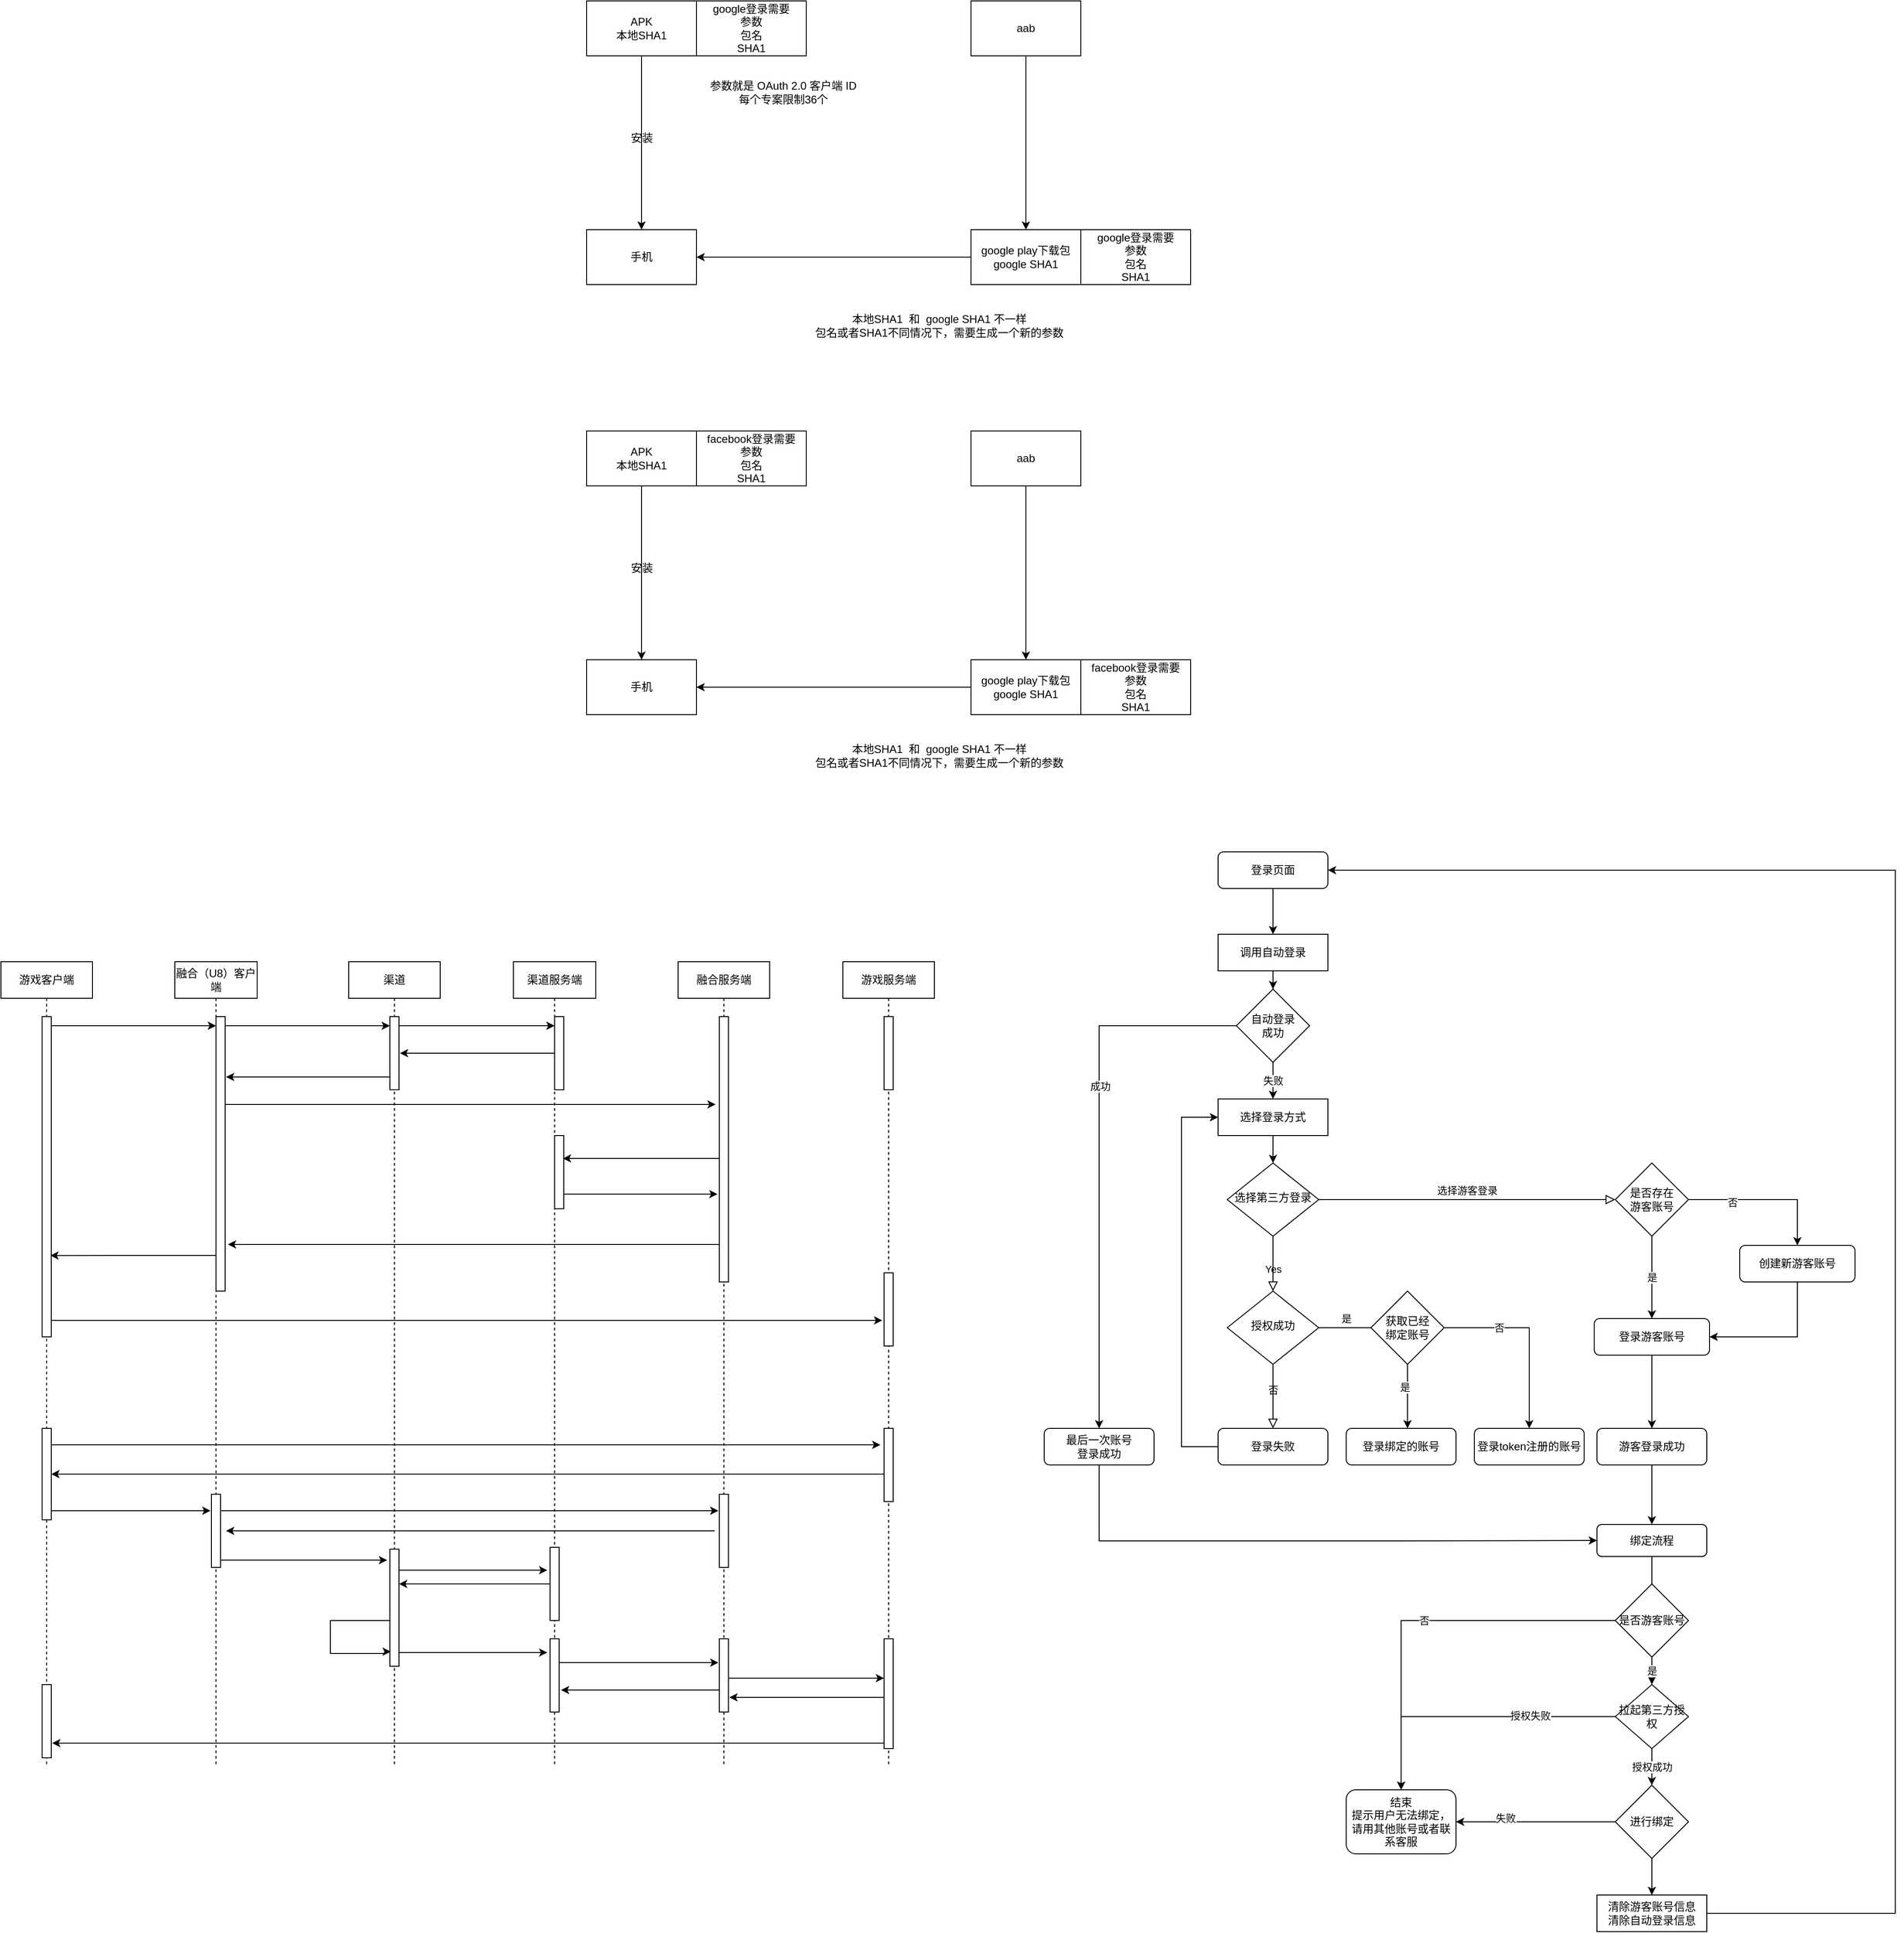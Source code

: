 <mxfile version="17.4.0" type="github">
  <diagram id="C5RBs43oDa-KdzZeNtuy" name="Page-1">
    <mxGraphModel dx="3014" dy="1947" grid="1" gridSize="10" guides="1" tooltips="1" connect="1" arrows="1" fold="1" page="1" pageScale="1" pageWidth="827" pageHeight="1169" math="0" shadow="0">
      <root>
        <mxCell id="WIyWlLk6GJQsqaUBKTNV-0" />
        <mxCell id="WIyWlLk6GJQsqaUBKTNV-1" parent="WIyWlLk6GJQsqaUBKTNV-0" />
        <mxCell id="JOjSNyH2Hw5vAPHBL3Yq-51" style="edgeStyle=orthogonalEdgeStyle;rounded=0;orthogonalLoop=1;jettySize=auto;html=1;" parent="WIyWlLk6GJQsqaUBKTNV-1" source="WIyWlLk6GJQsqaUBKTNV-3" target="JOjSNyH2Hw5vAPHBL3Yq-50" edge="1">
          <mxGeometry relative="1" as="geometry" />
        </mxCell>
        <mxCell id="WIyWlLk6GJQsqaUBKTNV-3" value="登录页面" style="rounded=1;whiteSpace=wrap;html=1;fontSize=12;glass=0;strokeWidth=1;shadow=0;" parent="WIyWlLk6GJQsqaUBKTNV-1" vertex="1">
          <mxGeometry x="40" y="-150" width="120" height="40" as="geometry" />
        </mxCell>
        <mxCell id="WIyWlLk6GJQsqaUBKTNV-4" value="Yes" style="rounded=0;html=1;jettySize=auto;orthogonalLoop=1;fontSize=11;endArrow=block;endFill=0;endSize=8;strokeWidth=1;shadow=0;labelBackgroundColor=none;edgeStyle=orthogonalEdgeStyle;" parent="WIyWlLk6GJQsqaUBKTNV-1" source="WIyWlLk6GJQsqaUBKTNV-6" target="WIyWlLk6GJQsqaUBKTNV-10" edge="1">
          <mxGeometry x="0.2" relative="1" as="geometry">
            <mxPoint as="offset" />
          </mxGeometry>
        </mxCell>
        <mxCell id="WIyWlLk6GJQsqaUBKTNV-5" value="选择游客登录" style="edgeStyle=orthogonalEdgeStyle;rounded=0;html=1;jettySize=auto;orthogonalLoop=1;fontSize=11;endArrow=block;endFill=0;endSize=8;strokeWidth=1;shadow=0;labelBackgroundColor=none;entryX=0;entryY=0.5;entryDx=0;entryDy=0;" parent="WIyWlLk6GJQsqaUBKTNV-1" source="WIyWlLk6GJQsqaUBKTNV-6" target="JOjSNyH2Hw5vAPHBL3Yq-17" edge="1">
          <mxGeometry y="10" relative="1" as="geometry">
            <mxPoint as="offset" />
            <mxPoint x="290" y="160" as="targetPoint" />
          </mxGeometry>
        </mxCell>
        <mxCell id="WIyWlLk6GJQsqaUBKTNV-6" value="选择第三方登录" style="rhombus;whiteSpace=wrap;html=1;shadow=0;fontFamily=Helvetica;fontSize=12;align=center;strokeWidth=1;spacing=6;spacingTop=-4;" parent="WIyWlLk6GJQsqaUBKTNV-1" vertex="1">
          <mxGeometry x="50" y="190" width="100" height="80" as="geometry" />
        </mxCell>
        <mxCell id="JOjSNyH2Hw5vAPHBL3Yq-19" value="是" style="edgeStyle=orthogonalEdgeStyle;rounded=0;orthogonalLoop=1;jettySize=auto;html=1;entryX=0.5;entryY=0;entryDx=0;entryDy=0;exitX=0.5;exitY=1;exitDx=0;exitDy=0;" parent="WIyWlLk6GJQsqaUBKTNV-1" source="JOjSNyH2Hw5vAPHBL3Yq-17" target="JOjSNyH2Hw5vAPHBL3Yq-22" edge="1">
          <mxGeometry relative="1" as="geometry">
            <mxPoint x="520" y="220" as="sourcePoint" />
          </mxGeometry>
        </mxCell>
        <mxCell id="JOjSNyH2Hw5vAPHBL3Yq-25" style="edgeStyle=orthogonalEdgeStyle;rounded=0;orthogonalLoop=1;jettySize=auto;html=1;entryX=1;entryY=0.5;entryDx=0;entryDy=0;exitX=0.5;exitY=1;exitDx=0;exitDy=0;" parent="WIyWlLk6GJQsqaUBKTNV-1" source="WIyWlLk6GJQsqaUBKTNV-7" target="JOjSNyH2Hw5vAPHBL3Yq-22" edge="1">
          <mxGeometry relative="1" as="geometry" />
        </mxCell>
        <mxCell id="WIyWlLk6GJQsqaUBKTNV-7" value="创建新游客账号" style="rounded=1;whiteSpace=wrap;html=1;fontSize=12;glass=0;strokeWidth=1;shadow=0;" parent="WIyWlLk6GJQsqaUBKTNV-1" vertex="1">
          <mxGeometry x="610" y="280" width="126" height="40" as="geometry" />
        </mxCell>
        <mxCell id="WIyWlLk6GJQsqaUBKTNV-8" value="否" style="rounded=0;html=1;jettySize=auto;orthogonalLoop=1;fontSize=11;endArrow=block;endFill=0;endSize=8;strokeWidth=1;shadow=0;labelBackgroundColor=none;edgeStyle=orthogonalEdgeStyle;" parent="WIyWlLk6GJQsqaUBKTNV-1" source="WIyWlLk6GJQsqaUBKTNV-10" target="WIyWlLk6GJQsqaUBKTNV-11" edge="1">
          <mxGeometry x="-0.2" relative="1" as="geometry">
            <mxPoint as="offset" />
          </mxGeometry>
        </mxCell>
        <mxCell id="WIyWlLk6GJQsqaUBKTNV-9" value="是" style="edgeStyle=orthogonalEdgeStyle;rounded=0;html=1;jettySize=auto;orthogonalLoop=1;fontSize=11;endArrow=block;endFill=0;endSize=8;strokeWidth=1;shadow=0;labelBackgroundColor=none;" parent="WIyWlLk6GJQsqaUBKTNV-1" source="WIyWlLk6GJQsqaUBKTNV-10" edge="1">
          <mxGeometry x="-0.4" y="10" relative="1" as="geometry">
            <mxPoint as="offset" />
            <mxPoint x="250" y="370" as="targetPoint" />
          </mxGeometry>
        </mxCell>
        <mxCell id="WIyWlLk6GJQsqaUBKTNV-10" value="授权成功" style="rhombus;whiteSpace=wrap;html=1;shadow=0;fontFamily=Helvetica;fontSize=12;align=center;strokeWidth=1;spacing=6;spacingTop=-4;" parent="WIyWlLk6GJQsqaUBKTNV-1" vertex="1">
          <mxGeometry x="50" y="330" width="100" height="80" as="geometry" />
        </mxCell>
        <mxCell id="JOjSNyH2Hw5vAPHBL3Yq-77" style="edgeStyle=orthogonalEdgeStyle;rounded=0;orthogonalLoop=1;jettySize=auto;html=1;entryX=0;entryY=0.5;entryDx=0;entryDy=0;" parent="WIyWlLk6GJQsqaUBKTNV-1" source="WIyWlLk6GJQsqaUBKTNV-11" target="JOjSNyH2Hw5vAPHBL3Yq-53" edge="1">
          <mxGeometry relative="1" as="geometry">
            <Array as="points">
              <mxPoint y="500" />
              <mxPoint y="140" />
            </Array>
          </mxGeometry>
        </mxCell>
        <mxCell id="WIyWlLk6GJQsqaUBKTNV-11" value="登录失败" style="rounded=1;whiteSpace=wrap;html=1;fontSize=12;glass=0;strokeWidth=1;shadow=0;" parent="WIyWlLk6GJQsqaUBKTNV-1" vertex="1">
          <mxGeometry x="40" y="480" width="120" height="40" as="geometry" />
        </mxCell>
        <mxCell id="JOjSNyH2Hw5vAPHBL3Yq-8" style="edgeStyle=orthogonalEdgeStyle;rounded=0;orthogonalLoop=1;jettySize=auto;html=1;exitX=0.5;exitY=1;exitDx=0;exitDy=0;entryX=0.5;entryY=0;entryDx=0;entryDy=0;" parent="WIyWlLk6GJQsqaUBKTNV-1" source="JOjSNyH2Hw5vAPHBL3Yq-0" edge="1">
          <mxGeometry relative="1" as="geometry">
            <mxPoint x="247" y="480" as="targetPoint" />
          </mxGeometry>
        </mxCell>
        <mxCell id="JOjSNyH2Hw5vAPHBL3Yq-74" value="是" style="edgeLabel;html=1;align=center;verticalAlign=middle;resizable=0;points=[];" parent="JOjSNyH2Hw5vAPHBL3Yq-8" vertex="1" connectable="0">
          <mxGeometry x="-0.297" y="-3" relative="1" as="geometry">
            <mxPoint as="offset" />
          </mxGeometry>
        </mxCell>
        <mxCell id="JOjSNyH2Hw5vAPHBL3Yq-12" style="edgeStyle=orthogonalEdgeStyle;rounded=0;orthogonalLoop=1;jettySize=auto;html=1;" parent="WIyWlLk6GJQsqaUBKTNV-1" source="JOjSNyH2Hw5vAPHBL3Yq-0" target="JOjSNyH2Hw5vAPHBL3Yq-11" edge="1">
          <mxGeometry relative="1" as="geometry" />
        </mxCell>
        <mxCell id="JOjSNyH2Hw5vAPHBL3Yq-75" value="否" style="edgeLabel;html=1;align=center;verticalAlign=middle;resizable=0;points=[];" parent="JOjSNyH2Hw5vAPHBL3Yq-12" vertex="1" connectable="0">
          <mxGeometry x="-0.416" relative="1" as="geometry">
            <mxPoint as="offset" />
          </mxGeometry>
        </mxCell>
        <mxCell id="JOjSNyH2Hw5vAPHBL3Yq-0" value="获取已经&lt;br&gt;绑定账号" style="rhombus;whiteSpace=wrap;html=1;" parent="WIyWlLk6GJQsqaUBKTNV-1" vertex="1">
          <mxGeometry x="207" y="330" width="80" height="80" as="geometry" />
        </mxCell>
        <mxCell id="JOjSNyH2Hw5vAPHBL3Yq-6" value="登录绑定的账号" style="rounded=1;whiteSpace=wrap;html=1;fontSize=12;glass=0;strokeWidth=1;shadow=0;" parent="WIyWlLk6GJQsqaUBKTNV-1" vertex="1">
          <mxGeometry x="180" y="480" width="120" height="40" as="geometry" />
        </mxCell>
        <mxCell id="JOjSNyH2Hw5vAPHBL3Yq-11" value="登录token注册的账号" style="rounded=1;whiteSpace=wrap;html=1;fontSize=12;glass=0;strokeWidth=1;shadow=0;" parent="WIyWlLk6GJQsqaUBKTNV-1" vertex="1">
          <mxGeometry x="320" y="480" width="120" height="40" as="geometry" />
        </mxCell>
        <mxCell id="JOjSNyH2Hw5vAPHBL3Yq-60" style="edgeStyle=orthogonalEdgeStyle;rounded=0;orthogonalLoop=1;jettySize=auto;html=1;" parent="WIyWlLk6GJQsqaUBKTNV-1" source="JOjSNyH2Hw5vAPHBL3Yq-15" target="JOjSNyH2Hw5vAPHBL3Yq-26" edge="1">
          <mxGeometry relative="1" as="geometry" />
        </mxCell>
        <mxCell id="JOjSNyH2Hw5vAPHBL3Yq-15" value="游客登录成功" style="rounded=1;whiteSpace=wrap;html=1;fontSize=12;glass=0;strokeWidth=1;shadow=0;" parent="WIyWlLk6GJQsqaUBKTNV-1" vertex="1">
          <mxGeometry x="454" y="480" width="120" height="40" as="geometry" />
        </mxCell>
        <mxCell id="JOjSNyH2Hw5vAPHBL3Yq-18" style="edgeStyle=orthogonalEdgeStyle;rounded=0;orthogonalLoop=1;jettySize=auto;html=1;entryX=0.5;entryY=0;entryDx=0;entryDy=0;" parent="WIyWlLk6GJQsqaUBKTNV-1" source="JOjSNyH2Hw5vAPHBL3Yq-17" target="WIyWlLk6GJQsqaUBKTNV-7" edge="1">
          <mxGeometry relative="1" as="geometry" />
        </mxCell>
        <mxCell id="JOjSNyH2Hw5vAPHBL3Yq-76" value="否" style="edgeLabel;html=1;align=center;verticalAlign=middle;resizable=0;points=[];" parent="JOjSNyH2Hw5vAPHBL3Yq-18" vertex="1" connectable="0">
          <mxGeometry x="-0.436" y="-3" relative="1" as="geometry">
            <mxPoint as="offset" />
          </mxGeometry>
        </mxCell>
        <mxCell id="JOjSNyH2Hw5vAPHBL3Yq-17" value="是否存在&lt;br&gt;游客账号" style="rhombus;whiteSpace=wrap;html=1;" parent="WIyWlLk6GJQsqaUBKTNV-1" vertex="1">
          <mxGeometry x="474" y="190" width="80" height="80" as="geometry" />
        </mxCell>
        <mxCell id="JOjSNyH2Hw5vAPHBL3Yq-24" style="edgeStyle=orthogonalEdgeStyle;rounded=0;orthogonalLoop=1;jettySize=auto;html=1;entryX=0.5;entryY=0;entryDx=0;entryDy=0;" parent="WIyWlLk6GJQsqaUBKTNV-1" source="JOjSNyH2Hw5vAPHBL3Yq-22" target="JOjSNyH2Hw5vAPHBL3Yq-15" edge="1">
          <mxGeometry relative="1" as="geometry" />
        </mxCell>
        <mxCell id="JOjSNyH2Hw5vAPHBL3Yq-22" value="登录游客账号" style="rounded=1;whiteSpace=wrap;html=1;fontSize=12;glass=0;strokeWidth=1;shadow=0;" parent="WIyWlLk6GJQsqaUBKTNV-1" vertex="1">
          <mxGeometry x="451" y="360" width="126" height="40" as="geometry" />
        </mxCell>
        <mxCell id="JOjSNyH2Hw5vAPHBL3Yq-27" style="edgeStyle=orthogonalEdgeStyle;rounded=0;orthogonalLoop=1;jettySize=auto;html=1;" parent="WIyWlLk6GJQsqaUBKTNV-1" source="JOjSNyH2Hw5vAPHBL3Yq-26" edge="1">
          <mxGeometry relative="1" as="geometry">
            <mxPoint x="514" y="690" as="targetPoint" />
          </mxGeometry>
        </mxCell>
        <mxCell id="JOjSNyH2Hw5vAPHBL3Yq-26" value="绑定流程" style="rounded=1;whiteSpace=wrap;html=1;" parent="WIyWlLk6GJQsqaUBKTNV-1" vertex="1">
          <mxGeometry x="454" y="585" width="120" height="35" as="geometry" />
        </mxCell>
        <mxCell id="JOjSNyH2Hw5vAPHBL3Yq-30" value="否" style="edgeStyle=orthogonalEdgeStyle;rounded=0;orthogonalLoop=1;jettySize=auto;html=1;entryX=0.5;entryY=0;entryDx=0;entryDy=0;" parent="WIyWlLk6GJQsqaUBKTNV-1" source="JOjSNyH2Hw5vAPHBL3Yq-29" target="JOjSNyH2Hw5vAPHBL3Yq-38" edge="1">
          <mxGeometry relative="1" as="geometry">
            <mxPoint x="300" y="690" as="targetPoint" />
          </mxGeometry>
        </mxCell>
        <mxCell id="JOjSNyH2Hw5vAPHBL3Yq-66" value="是" style="edgeStyle=orthogonalEdgeStyle;rounded=0;orthogonalLoop=1;jettySize=auto;html=1;exitX=0.5;exitY=1;exitDx=0;exitDy=0;entryX=0.5;entryY=0;entryDx=0;entryDy=0;" parent="WIyWlLk6GJQsqaUBKTNV-1" source="JOjSNyH2Hw5vAPHBL3Yq-29" target="JOjSNyH2Hw5vAPHBL3Yq-65" edge="1">
          <mxGeometry relative="1" as="geometry" />
        </mxCell>
        <mxCell id="JOjSNyH2Hw5vAPHBL3Yq-29" value="是否游客账号" style="rhombus;whiteSpace=wrap;html=1;" parent="WIyWlLk6GJQsqaUBKTNV-1" vertex="1">
          <mxGeometry x="474" y="650" width="80" height="80" as="geometry" />
        </mxCell>
        <mxCell id="JOjSNyH2Hw5vAPHBL3Yq-39" style="edgeStyle=orthogonalEdgeStyle;rounded=0;orthogonalLoop=1;jettySize=auto;html=1;" parent="WIyWlLk6GJQsqaUBKTNV-1" source="JOjSNyH2Hw5vAPHBL3Yq-35" target="JOjSNyH2Hw5vAPHBL3Yq-38" edge="1">
          <mxGeometry relative="1" as="geometry" />
        </mxCell>
        <mxCell id="JOjSNyH2Hw5vAPHBL3Yq-41" value="失败" style="edgeLabel;html=1;align=center;verticalAlign=middle;resizable=0;points=[];" parent="JOjSNyH2Hw5vAPHBL3Yq-39" vertex="1" connectable="0">
          <mxGeometry x="0.234" y="-2" relative="1" as="geometry">
            <mxPoint x="-13" y="-2" as="offset" />
          </mxGeometry>
        </mxCell>
        <mxCell id="JOjSNyH2Hw5vAPHBL3Yq-59" style="edgeStyle=orthogonalEdgeStyle;rounded=0;orthogonalLoop=1;jettySize=auto;html=1;exitX=0.5;exitY=1;exitDx=0;exitDy=0;" parent="WIyWlLk6GJQsqaUBKTNV-1" source="JOjSNyH2Hw5vAPHBL3Yq-35" target="JOjSNyH2Hw5vAPHBL3Yq-58" edge="1">
          <mxGeometry relative="1" as="geometry" />
        </mxCell>
        <mxCell id="JOjSNyH2Hw5vAPHBL3Yq-35" value="进行绑定" style="rhombus;whiteSpace=wrap;html=1;" parent="WIyWlLk6GJQsqaUBKTNV-1" vertex="1">
          <mxGeometry x="474" y="870" width="80" height="80" as="geometry" />
        </mxCell>
        <mxCell id="JOjSNyH2Hw5vAPHBL3Yq-38" value="结束&lt;br&gt;提示用户无法绑定，请用其他账号或者联系客服" style="rounded=1;whiteSpace=wrap;html=1;" parent="WIyWlLk6GJQsqaUBKTNV-1" vertex="1">
          <mxGeometry x="180" y="875" width="120" height="70" as="geometry" />
        </mxCell>
        <mxCell id="JOjSNyH2Hw5vAPHBL3Yq-46" style="edgeStyle=orthogonalEdgeStyle;rounded=0;orthogonalLoop=1;jettySize=auto;html=1;entryX=0.5;entryY=0;entryDx=0;entryDy=0;" parent="WIyWlLk6GJQsqaUBKTNV-1" source="JOjSNyH2Hw5vAPHBL3Yq-42" target="JOjSNyH2Hw5vAPHBL3Yq-48" edge="1">
          <mxGeometry relative="1" as="geometry">
            <mxPoint x="-90" y="490" as="targetPoint" />
          </mxGeometry>
        </mxCell>
        <mxCell id="JOjSNyH2Hw5vAPHBL3Yq-47" value="成功" style="edgeLabel;html=1;align=center;verticalAlign=middle;resizable=0;points=[];" parent="JOjSNyH2Hw5vAPHBL3Yq-46" vertex="1" connectable="0">
          <mxGeometry x="-0.267" y="1" relative="1" as="geometry">
            <mxPoint as="offset" />
          </mxGeometry>
        </mxCell>
        <mxCell id="JOjSNyH2Hw5vAPHBL3Yq-54" value="失败" style="edgeStyle=orthogonalEdgeStyle;rounded=0;orthogonalLoop=1;jettySize=auto;html=1;entryX=0.5;entryY=0;entryDx=0;entryDy=0;" parent="WIyWlLk6GJQsqaUBKTNV-1" source="JOjSNyH2Hw5vAPHBL3Yq-42" target="JOjSNyH2Hw5vAPHBL3Yq-53" edge="1">
          <mxGeometry relative="1" as="geometry" />
        </mxCell>
        <mxCell id="JOjSNyH2Hw5vAPHBL3Yq-42" value="自动登录&lt;br&gt;成功" style="rhombus;whiteSpace=wrap;html=1;" parent="WIyWlLk6GJQsqaUBKTNV-1" vertex="1">
          <mxGeometry x="60" width="80" height="80" as="geometry" />
        </mxCell>
        <mxCell id="JOjSNyH2Hw5vAPHBL3Yq-72" style="edgeStyle=orthogonalEdgeStyle;rounded=0;orthogonalLoop=1;jettySize=auto;html=1;entryX=0;entryY=0.5;entryDx=0;entryDy=0;" parent="WIyWlLk6GJQsqaUBKTNV-1" source="JOjSNyH2Hw5vAPHBL3Yq-48" target="JOjSNyH2Hw5vAPHBL3Yq-26" edge="1">
          <mxGeometry relative="1" as="geometry">
            <Array as="points">
              <mxPoint x="-90" y="603" />
              <mxPoint x="212" y="603" />
            </Array>
          </mxGeometry>
        </mxCell>
        <mxCell id="JOjSNyH2Hw5vAPHBL3Yq-48" value="最后一次账号&lt;br&gt;登录成功" style="rounded=1;whiteSpace=wrap;html=1;fontSize=12;glass=0;strokeWidth=1;shadow=0;" parent="WIyWlLk6GJQsqaUBKTNV-1" vertex="1">
          <mxGeometry x="-150" y="480" width="120" height="40" as="geometry" />
        </mxCell>
        <mxCell id="JOjSNyH2Hw5vAPHBL3Yq-52" style="edgeStyle=orthogonalEdgeStyle;rounded=0;orthogonalLoop=1;jettySize=auto;html=1;entryX=0.5;entryY=0;entryDx=0;entryDy=0;" parent="WIyWlLk6GJQsqaUBKTNV-1" source="JOjSNyH2Hw5vAPHBL3Yq-50" target="JOjSNyH2Hw5vAPHBL3Yq-42" edge="1">
          <mxGeometry relative="1" as="geometry" />
        </mxCell>
        <mxCell id="JOjSNyH2Hw5vAPHBL3Yq-50" value="调用自动登录" style="rounded=0;whiteSpace=wrap;html=1;" parent="WIyWlLk6GJQsqaUBKTNV-1" vertex="1">
          <mxGeometry x="40" y="-60" width="120" height="40" as="geometry" />
        </mxCell>
        <mxCell id="JOjSNyH2Hw5vAPHBL3Yq-55" style="edgeStyle=orthogonalEdgeStyle;rounded=0;orthogonalLoop=1;jettySize=auto;html=1;entryX=0.5;entryY=0;entryDx=0;entryDy=0;" parent="WIyWlLk6GJQsqaUBKTNV-1" source="JOjSNyH2Hw5vAPHBL3Yq-53" target="WIyWlLk6GJQsqaUBKTNV-6" edge="1">
          <mxGeometry relative="1" as="geometry" />
        </mxCell>
        <mxCell id="JOjSNyH2Hw5vAPHBL3Yq-53" value="选择登录方式" style="rounded=0;whiteSpace=wrap;html=1;" parent="WIyWlLk6GJQsqaUBKTNV-1" vertex="1">
          <mxGeometry x="40" y="120" width="120" height="40" as="geometry" />
        </mxCell>
        <mxCell id="JOjSNyH2Hw5vAPHBL3Yq-73" style="edgeStyle=orthogonalEdgeStyle;rounded=0;orthogonalLoop=1;jettySize=auto;html=1;entryX=1;entryY=0.5;entryDx=0;entryDy=0;exitX=1;exitY=0.5;exitDx=0;exitDy=0;" parent="WIyWlLk6GJQsqaUBKTNV-1" source="JOjSNyH2Hw5vAPHBL3Yq-58" target="WIyWlLk6GJQsqaUBKTNV-3" edge="1">
          <mxGeometry relative="1" as="geometry">
            <Array as="points">
              <mxPoint x="780" y="1010" />
              <mxPoint x="780" y="-130" />
            </Array>
          </mxGeometry>
        </mxCell>
        <mxCell id="JOjSNyH2Hw5vAPHBL3Yq-58" value="清除游客账号信息&lt;br&gt;清除自动登录信息" style="rounded=0;whiteSpace=wrap;html=1;" parent="WIyWlLk6GJQsqaUBKTNV-1" vertex="1">
          <mxGeometry x="454" y="990" width="120" height="40" as="geometry" />
        </mxCell>
        <mxCell id="JOjSNyH2Hw5vAPHBL3Yq-63" style="edgeStyle=orthogonalEdgeStyle;rounded=0;orthogonalLoop=1;jettySize=auto;html=1;exitX=0.5;exitY=1;exitDx=0;exitDy=0;" parent="WIyWlLk6GJQsqaUBKTNV-1" edge="1">
          <mxGeometry relative="1" as="geometry">
            <mxPoint x="240" y="705" as="sourcePoint" />
            <mxPoint x="240" y="705" as="targetPoint" />
          </mxGeometry>
        </mxCell>
        <mxCell id="JOjSNyH2Hw5vAPHBL3Yq-68" value="授权成功" style="edgeStyle=orthogonalEdgeStyle;rounded=0;orthogonalLoop=1;jettySize=auto;html=1;entryX=0.5;entryY=0;entryDx=0;entryDy=0;" parent="WIyWlLk6GJQsqaUBKTNV-1" source="JOjSNyH2Hw5vAPHBL3Yq-65" target="JOjSNyH2Hw5vAPHBL3Yq-35" edge="1">
          <mxGeometry relative="1" as="geometry" />
        </mxCell>
        <mxCell id="JOjSNyH2Hw5vAPHBL3Yq-69" style="edgeStyle=orthogonalEdgeStyle;rounded=0;orthogonalLoop=1;jettySize=auto;html=1;exitX=0;exitY=0.5;exitDx=0;exitDy=0;entryX=0.5;entryY=0;entryDx=0;entryDy=0;" parent="WIyWlLk6GJQsqaUBKTNV-1" source="JOjSNyH2Hw5vAPHBL3Yq-65" target="JOjSNyH2Hw5vAPHBL3Yq-38" edge="1">
          <mxGeometry relative="1" as="geometry" />
        </mxCell>
        <mxCell id="JOjSNyH2Hw5vAPHBL3Yq-70" value="授权失败" style="edgeLabel;html=1;align=center;verticalAlign=middle;resizable=0;points=[];" parent="JOjSNyH2Hw5vAPHBL3Yq-69" vertex="1" connectable="0">
          <mxGeometry x="-0.409" y="-1" relative="1" as="geometry">
            <mxPoint as="offset" />
          </mxGeometry>
        </mxCell>
        <mxCell id="JOjSNyH2Hw5vAPHBL3Yq-65" value="&lt;span&gt;拉起第三方授权&lt;/span&gt;" style="rhombus;whiteSpace=wrap;html=1;" parent="WIyWlLk6GJQsqaUBKTNV-1" vertex="1">
          <mxGeometry x="474" y="760" width="80" height="70" as="geometry" />
        </mxCell>
        <mxCell id="KKXeev9WF8frhIr5QQyk-5" style="edgeStyle=orthogonalEdgeStyle;rounded=0;orthogonalLoop=1;jettySize=auto;html=1;entryX=0.5;entryY=0;entryDx=0;entryDy=0;startArrow=none;" parent="WIyWlLk6GJQsqaUBKTNV-1" source="KKXeev9WF8frhIr5QQyk-6" target="KKXeev9WF8frhIr5QQyk-1" edge="1">
          <mxGeometry relative="1" as="geometry">
            <Array as="points">
              <mxPoint x="-590" y="-920" />
            </Array>
          </mxGeometry>
        </mxCell>
        <mxCell id="KKXeev9WF8frhIr5QQyk-0" value="APK&lt;br&gt;本地SHA1" style="rounded=0;whiteSpace=wrap;html=1;" parent="WIyWlLk6GJQsqaUBKTNV-1" vertex="1">
          <mxGeometry x="-650" y="-1080" width="120" height="60" as="geometry" />
        </mxCell>
        <mxCell id="KKXeev9WF8frhIr5QQyk-1" value="手机" style="rounded=0;whiteSpace=wrap;html=1;" parent="WIyWlLk6GJQsqaUBKTNV-1" vertex="1">
          <mxGeometry x="-650" y="-830" width="120" height="60" as="geometry" />
        </mxCell>
        <mxCell id="KKXeev9WF8frhIr5QQyk-9" style="edgeStyle=orthogonalEdgeStyle;rounded=0;orthogonalLoop=1;jettySize=auto;html=1;" parent="WIyWlLk6GJQsqaUBKTNV-1" source="KKXeev9WF8frhIr5QQyk-2" target="KKXeev9WF8frhIr5QQyk-3" edge="1">
          <mxGeometry relative="1" as="geometry" />
        </mxCell>
        <mxCell id="KKXeev9WF8frhIr5QQyk-2" value="aab" style="rounded=0;whiteSpace=wrap;html=1;" parent="WIyWlLk6GJQsqaUBKTNV-1" vertex="1">
          <mxGeometry x="-230" y="-1080" width="120" height="60" as="geometry" />
        </mxCell>
        <mxCell id="KKXeev9WF8frhIr5QQyk-8" style="edgeStyle=orthogonalEdgeStyle;rounded=0;orthogonalLoop=1;jettySize=auto;html=1;" parent="WIyWlLk6GJQsqaUBKTNV-1" source="KKXeev9WF8frhIr5QQyk-3" target="KKXeev9WF8frhIr5QQyk-1" edge="1">
          <mxGeometry relative="1" as="geometry" />
        </mxCell>
        <mxCell id="KKXeev9WF8frhIr5QQyk-3" value="google play下载包&lt;br&gt;google SHA1" style="rounded=0;whiteSpace=wrap;html=1;" parent="WIyWlLk6GJQsqaUBKTNV-1" vertex="1">
          <mxGeometry x="-230" y="-830" width="120" height="60" as="geometry" />
        </mxCell>
        <mxCell id="KKXeev9WF8frhIr5QQyk-6" value="安装" style="text;html=1;align=center;verticalAlign=middle;resizable=0;points=[];autosize=1;strokeColor=none;fillColor=none;" parent="WIyWlLk6GJQsqaUBKTNV-1" vertex="1">
          <mxGeometry x="-610" y="-940" width="40" height="20" as="geometry" />
        </mxCell>
        <mxCell id="KKXeev9WF8frhIr5QQyk-7" value="" style="edgeStyle=orthogonalEdgeStyle;rounded=0;orthogonalLoop=1;jettySize=auto;html=1;entryX=0.5;entryY=0;entryDx=0;entryDy=0;endArrow=none;" parent="WIyWlLk6GJQsqaUBKTNV-1" source="KKXeev9WF8frhIr5QQyk-0" target="KKXeev9WF8frhIr5QQyk-6" edge="1">
          <mxGeometry relative="1" as="geometry">
            <mxPoint x="-590" y="-1020" as="sourcePoint" />
            <mxPoint x="-590" y="-830" as="targetPoint" />
            <Array as="points">
              <mxPoint x="-590" y="-920" />
            </Array>
          </mxGeometry>
        </mxCell>
        <mxCell id="KKXeev9WF8frhIr5QQyk-10" value="google登录需要&lt;br&gt;参数&lt;br&gt;包名&lt;br&gt;SHA1" style="rounded=0;whiteSpace=wrap;html=1;" parent="WIyWlLk6GJQsqaUBKTNV-1" vertex="1">
          <mxGeometry x="-530" y="-1080" width="120" height="60" as="geometry" />
        </mxCell>
        <mxCell id="KKXeev9WF8frhIr5QQyk-11" value="google登录需要&lt;br&gt;参数&lt;br&gt;包名&lt;br&gt;SHA1" style="rounded=0;whiteSpace=wrap;html=1;" parent="WIyWlLk6GJQsqaUBKTNV-1" vertex="1">
          <mxGeometry x="-110" y="-830" width="120" height="60" as="geometry" />
        </mxCell>
        <mxCell id="KKXeev9WF8frhIr5QQyk-12" value="参数就是&amp;nbsp;OAuth 2.0 客户端 ID&lt;br&gt;每个专案限制36个" style="text;html=1;strokeColor=none;fillColor=none;align=center;verticalAlign=middle;whiteSpace=wrap;rounded=0;" parent="WIyWlLk6GJQsqaUBKTNV-1" vertex="1">
          <mxGeometry x="-540" y="-990" width="210" height="20" as="geometry" />
        </mxCell>
        <mxCell id="KKXeev9WF8frhIr5QQyk-13" value="&lt;span&gt;本地SHA1&amp;nbsp; 和&amp;nbsp;&amp;nbsp;&lt;/span&gt;&lt;span&gt;google SHA1 不一样&lt;br&gt;包名或者SHA1不同情况下，需要生成一个新的参数&lt;br&gt;&lt;/span&gt;" style="text;html=1;align=center;verticalAlign=middle;resizable=0;points=[];autosize=1;strokeColor=none;fillColor=none;" parent="WIyWlLk6GJQsqaUBKTNV-1" vertex="1">
          <mxGeometry x="-410" y="-740" width="290" height="30" as="geometry" />
        </mxCell>
        <mxCell id="C141bJPONEXLKHuDQMLV-1" style="edgeStyle=orthogonalEdgeStyle;rounded=0;orthogonalLoop=1;jettySize=auto;html=1;entryX=0.5;entryY=0;entryDx=0;entryDy=0;startArrow=none;" edge="1" parent="WIyWlLk6GJQsqaUBKTNV-1" source="C141bJPONEXLKHuDQMLV-8" target="C141bJPONEXLKHuDQMLV-3">
          <mxGeometry relative="1" as="geometry">
            <Array as="points">
              <mxPoint x="-590" y="-450" />
            </Array>
          </mxGeometry>
        </mxCell>
        <mxCell id="C141bJPONEXLKHuDQMLV-2" value="APK&lt;br&gt;本地SHA1" style="rounded=0;whiteSpace=wrap;html=1;" vertex="1" parent="WIyWlLk6GJQsqaUBKTNV-1">
          <mxGeometry x="-650" y="-610" width="120" height="60" as="geometry" />
        </mxCell>
        <mxCell id="C141bJPONEXLKHuDQMLV-3" value="手机" style="rounded=0;whiteSpace=wrap;html=1;" vertex="1" parent="WIyWlLk6GJQsqaUBKTNV-1">
          <mxGeometry x="-650" y="-360" width="120" height="60" as="geometry" />
        </mxCell>
        <mxCell id="C141bJPONEXLKHuDQMLV-4" style="edgeStyle=orthogonalEdgeStyle;rounded=0;orthogonalLoop=1;jettySize=auto;html=1;" edge="1" parent="WIyWlLk6GJQsqaUBKTNV-1" source="C141bJPONEXLKHuDQMLV-5" target="C141bJPONEXLKHuDQMLV-7">
          <mxGeometry relative="1" as="geometry" />
        </mxCell>
        <mxCell id="C141bJPONEXLKHuDQMLV-5" value="aab" style="rounded=0;whiteSpace=wrap;html=1;" vertex="1" parent="WIyWlLk6GJQsqaUBKTNV-1">
          <mxGeometry x="-230" y="-610" width="120" height="60" as="geometry" />
        </mxCell>
        <mxCell id="C141bJPONEXLKHuDQMLV-6" style="edgeStyle=orthogonalEdgeStyle;rounded=0;orthogonalLoop=1;jettySize=auto;html=1;" edge="1" parent="WIyWlLk6GJQsqaUBKTNV-1" source="C141bJPONEXLKHuDQMLV-7" target="C141bJPONEXLKHuDQMLV-3">
          <mxGeometry relative="1" as="geometry" />
        </mxCell>
        <mxCell id="C141bJPONEXLKHuDQMLV-7" value="google play下载包&lt;br&gt;google SHA1" style="rounded=0;whiteSpace=wrap;html=1;" vertex="1" parent="WIyWlLk6GJQsqaUBKTNV-1">
          <mxGeometry x="-230" y="-360" width="120" height="60" as="geometry" />
        </mxCell>
        <mxCell id="C141bJPONEXLKHuDQMLV-8" value="安装" style="text;html=1;align=center;verticalAlign=middle;resizable=0;points=[];autosize=1;strokeColor=none;fillColor=none;" vertex="1" parent="WIyWlLk6GJQsqaUBKTNV-1">
          <mxGeometry x="-610" y="-470" width="40" height="20" as="geometry" />
        </mxCell>
        <mxCell id="C141bJPONEXLKHuDQMLV-9" value="" style="edgeStyle=orthogonalEdgeStyle;rounded=0;orthogonalLoop=1;jettySize=auto;html=1;entryX=0.5;entryY=0;entryDx=0;entryDy=0;endArrow=none;" edge="1" parent="WIyWlLk6GJQsqaUBKTNV-1" source="C141bJPONEXLKHuDQMLV-2" target="C141bJPONEXLKHuDQMLV-8">
          <mxGeometry relative="1" as="geometry">
            <mxPoint x="-590" y="-550" as="sourcePoint" />
            <mxPoint x="-590" y="-360" as="targetPoint" />
            <Array as="points">
              <mxPoint x="-590" y="-450" />
            </Array>
          </mxGeometry>
        </mxCell>
        <mxCell id="C141bJPONEXLKHuDQMLV-10" value="facebook登录需要&lt;br&gt;参数&lt;br&gt;包名&lt;br&gt;SHA1" style="rounded=0;whiteSpace=wrap;html=1;" vertex="1" parent="WIyWlLk6GJQsqaUBKTNV-1">
          <mxGeometry x="-530" y="-610" width="120" height="60" as="geometry" />
        </mxCell>
        <mxCell id="C141bJPONEXLKHuDQMLV-11" value="facebook登录需要&lt;br&gt;参数&lt;br&gt;包名&lt;br&gt;SHA1" style="rounded=0;whiteSpace=wrap;html=1;" vertex="1" parent="WIyWlLk6GJQsqaUBKTNV-1">
          <mxGeometry x="-110" y="-360" width="120" height="60" as="geometry" />
        </mxCell>
        <mxCell id="C141bJPONEXLKHuDQMLV-13" value="&lt;span&gt;本地SHA1&amp;nbsp; 和&amp;nbsp;&amp;nbsp;&lt;/span&gt;&lt;span&gt;google SHA1 不一样&lt;br&gt;包名或者SHA1不同情况下，需要生成一个新的参数&lt;br&gt;&lt;/span&gt;" style="text;html=1;align=center;verticalAlign=middle;resizable=0;points=[];autosize=1;strokeColor=none;fillColor=none;" vertex="1" parent="WIyWlLk6GJQsqaUBKTNV-1">
          <mxGeometry x="-410" y="-270" width="290" height="30" as="geometry" />
        </mxCell>
        <mxCell id="C141bJPONEXLKHuDQMLV-14" value="游戏客户端" style="shape=umlLifeline;perimeter=lifelinePerimeter;whiteSpace=wrap;html=1;container=1;collapsible=0;recursiveResize=0;outlineConnect=0;" vertex="1" parent="WIyWlLk6GJQsqaUBKTNV-1">
          <mxGeometry x="-1290" y="-30" width="100" height="880" as="geometry" />
        </mxCell>
        <mxCell id="C141bJPONEXLKHuDQMLV-21" value="" style="html=1;points=[];perimeter=orthogonalPerimeter;" vertex="1" parent="C141bJPONEXLKHuDQMLV-14">
          <mxGeometry x="45" y="60" width="10" height="350" as="geometry" />
        </mxCell>
        <mxCell id="C141bJPONEXLKHuDQMLV-55" value="" style="html=1;points=[];perimeter=orthogonalPerimeter;" vertex="1" parent="C141bJPONEXLKHuDQMLV-14">
          <mxGeometry x="45" y="510" width="10" height="100" as="geometry" />
        </mxCell>
        <mxCell id="C141bJPONEXLKHuDQMLV-89" value="" style="html=1;points=[];perimeter=orthogonalPerimeter;" vertex="1" parent="C141bJPONEXLKHuDQMLV-14">
          <mxGeometry x="45" y="790" width="10" height="80" as="geometry" />
        </mxCell>
        <mxCell id="C141bJPONEXLKHuDQMLV-15" value="融合服务端" style="shape=umlLifeline;perimeter=lifelinePerimeter;whiteSpace=wrap;html=1;container=1;collapsible=0;recursiveResize=0;outlineConnect=0;" vertex="1" parent="WIyWlLk6GJQsqaUBKTNV-1">
          <mxGeometry x="-550" y="-30" width="100" height="880" as="geometry" />
        </mxCell>
        <mxCell id="C141bJPONEXLKHuDQMLV-27" value="" style="html=1;points=[];perimeter=orthogonalPerimeter;" vertex="1" parent="C141bJPONEXLKHuDQMLV-15">
          <mxGeometry x="45" y="60" width="10" height="290" as="geometry" />
        </mxCell>
        <mxCell id="C141bJPONEXLKHuDQMLV-59" value="" style="html=1;points=[];perimeter=orthogonalPerimeter;" vertex="1" parent="C141bJPONEXLKHuDQMLV-15">
          <mxGeometry x="45" y="582" width="10" height="80" as="geometry" />
        </mxCell>
        <mxCell id="C141bJPONEXLKHuDQMLV-81" value="" style="html=1;points=[];perimeter=orthogonalPerimeter;" vertex="1" parent="C141bJPONEXLKHuDQMLV-15">
          <mxGeometry x="45" y="740" width="10" height="80" as="geometry" />
        </mxCell>
        <mxCell id="C141bJPONEXLKHuDQMLV-16" value="渠道" style="shape=umlLifeline;perimeter=lifelinePerimeter;whiteSpace=wrap;html=1;container=1;collapsible=0;recursiveResize=0;outlineConnect=0;" vertex="1" parent="WIyWlLk6GJQsqaUBKTNV-1">
          <mxGeometry x="-910" y="-30" width="100" height="880" as="geometry" />
        </mxCell>
        <mxCell id="C141bJPONEXLKHuDQMLV-24" value="" style="html=1;points=[];perimeter=orthogonalPerimeter;" vertex="1" parent="C141bJPONEXLKHuDQMLV-16">
          <mxGeometry x="45" y="60" width="10" height="80" as="geometry" />
        </mxCell>
        <mxCell id="C141bJPONEXLKHuDQMLV-57" value="" style="html=1;points=[];perimeter=orthogonalPerimeter;" vertex="1" parent="C141bJPONEXLKHuDQMLV-16">
          <mxGeometry x="45" y="642" width="10" height="128" as="geometry" />
        </mxCell>
        <mxCell id="C141bJPONEXLKHuDQMLV-76" style="edgeStyle=orthogonalEdgeStyle;rounded=0;orthogonalLoop=1;jettySize=auto;html=1;entryX=0.1;entryY=0.875;entryDx=0;entryDy=0;entryPerimeter=0;" edge="1" parent="C141bJPONEXLKHuDQMLV-16" source="C141bJPONEXLKHuDQMLV-57" target="C141bJPONEXLKHuDQMLV-57">
          <mxGeometry relative="1" as="geometry">
            <mxPoint x="40" y="760" as="targetPoint" />
            <Array as="points">
              <mxPoint x="-20" y="720" />
              <mxPoint x="-20" y="756" />
              <mxPoint x="40" y="756" />
              <mxPoint x="40" y="754" />
            </Array>
          </mxGeometry>
        </mxCell>
        <mxCell id="C141bJPONEXLKHuDQMLV-17" value="融合（U8）客户端" style="shape=umlLifeline;perimeter=lifelinePerimeter;whiteSpace=wrap;html=1;container=1;collapsible=0;recursiveResize=0;outlineConnect=0;" vertex="1" parent="WIyWlLk6GJQsqaUBKTNV-1">
          <mxGeometry x="-1100" y="-30" width="90" height="880" as="geometry" />
        </mxCell>
        <mxCell id="C141bJPONEXLKHuDQMLV-22" value="" style="html=1;points=[];perimeter=orthogonalPerimeter;" vertex="1" parent="C141bJPONEXLKHuDQMLV-17">
          <mxGeometry x="45" y="60" width="10" height="300" as="geometry" />
        </mxCell>
        <mxCell id="C141bJPONEXLKHuDQMLV-56" value="" style="html=1;points=[];perimeter=orthogonalPerimeter;" vertex="1" parent="C141bJPONEXLKHuDQMLV-17">
          <mxGeometry x="40" y="582" width="10" height="80" as="geometry" />
        </mxCell>
        <mxCell id="C141bJPONEXLKHuDQMLV-18" value="游戏服务端" style="shape=umlLifeline;perimeter=lifelinePerimeter;whiteSpace=wrap;html=1;container=1;collapsible=0;recursiveResize=0;outlineConnect=0;" vertex="1" parent="WIyWlLk6GJQsqaUBKTNV-1">
          <mxGeometry x="-370" y="-30" width="100" height="880" as="geometry" />
        </mxCell>
        <mxCell id="C141bJPONEXLKHuDQMLV-28" value="" style="html=1;points=[];perimeter=orthogonalPerimeter;" vertex="1" parent="C141bJPONEXLKHuDQMLV-18">
          <mxGeometry x="45" y="60" width="10" height="80" as="geometry" />
        </mxCell>
        <mxCell id="C141bJPONEXLKHuDQMLV-51" value="" style="html=1;points=[];perimeter=orthogonalPerimeter;" vertex="1" parent="C141bJPONEXLKHuDQMLV-18">
          <mxGeometry x="45" y="340" width="10" height="80" as="geometry" />
        </mxCell>
        <mxCell id="C141bJPONEXLKHuDQMLV-60" value="" style="html=1;points=[];perimeter=orthogonalPerimeter;" vertex="1" parent="C141bJPONEXLKHuDQMLV-18">
          <mxGeometry x="45" y="510" width="10" height="80" as="geometry" />
        </mxCell>
        <mxCell id="C141bJPONEXLKHuDQMLV-83" value="" style="html=1;points=[];perimeter=orthogonalPerimeter;" vertex="1" parent="C141bJPONEXLKHuDQMLV-18">
          <mxGeometry x="45" y="740" width="10" height="120" as="geometry" />
        </mxCell>
        <mxCell id="C141bJPONEXLKHuDQMLV-19" value="渠道服务端" style="shape=umlLifeline;perimeter=lifelinePerimeter;whiteSpace=wrap;html=1;container=1;collapsible=0;recursiveResize=0;outlineConnect=0;" vertex="1" parent="WIyWlLk6GJQsqaUBKTNV-1">
          <mxGeometry x="-730" y="-30" width="90" height="880" as="geometry" />
        </mxCell>
        <mxCell id="C141bJPONEXLKHuDQMLV-26" value="" style="html=1;points=[];perimeter=orthogonalPerimeter;" vertex="1" parent="C141bJPONEXLKHuDQMLV-19">
          <mxGeometry x="45" y="60" width="10" height="80" as="geometry" />
        </mxCell>
        <mxCell id="C141bJPONEXLKHuDQMLV-38" value="" style="html=1;points=[];perimeter=orthogonalPerimeter;" vertex="1" parent="C141bJPONEXLKHuDQMLV-19">
          <mxGeometry x="45" y="190" width="10" height="80" as="geometry" />
        </mxCell>
        <mxCell id="C141bJPONEXLKHuDQMLV-58" value="" style="html=1;points=[];perimeter=orthogonalPerimeter;" vertex="1" parent="C141bJPONEXLKHuDQMLV-19">
          <mxGeometry x="40" y="640" width="10" height="80" as="geometry" />
        </mxCell>
        <mxCell id="C141bJPONEXLKHuDQMLV-78" value="" style="html=1;points=[];perimeter=orthogonalPerimeter;" vertex="1" parent="C141bJPONEXLKHuDQMLV-19">
          <mxGeometry x="40" y="740" width="10" height="80" as="geometry" />
        </mxCell>
        <mxCell id="C141bJPONEXLKHuDQMLV-23" style="edgeStyle=orthogonalEdgeStyle;rounded=0;orthogonalLoop=1;jettySize=auto;html=1;" edge="1" parent="WIyWlLk6GJQsqaUBKTNV-1" source="C141bJPONEXLKHuDQMLV-21" target="C141bJPONEXLKHuDQMLV-22">
          <mxGeometry relative="1" as="geometry">
            <Array as="points">
              <mxPoint x="-1110" y="40" />
              <mxPoint x="-1110" y="40" />
            </Array>
          </mxGeometry>
        </mxCell>
        <mxCell id="C141bJPONEXLKHuDQMLV-25" style="edgeStyle=orthogonalEdgeStyle;rounded=0;orthogonalLoop=1;jettySize=auto;html=1;" edge="1" parent="WIyWlLk6GJQsqaUBKTNV-1" source="C141bJPONEXLKHuDQMLV-22" target="C141bJPONEXLKHuDQMLV-24">
          <mxGeometry relative="1" as="geometry">
            <Array as="points">
              <mxPoint x="-930" y="40" />
              <mxPoint x="-930" y="40" />
            </Array>
          </mxGeometry>
        </mxCell>
        <mxCell id="C141bJPONEXLKHuDQMLV-29" style="edgeStyle=orthogonalEdgeStyle;rounded=0;orthogonalLoop=1;jettySize=auto;html=1;" edge="1" parent="WIyWlLk6GJQsqaUBKTNV-1" source="C141bJPONEXLKHuDQMLV-24" target="C141bJPONEXLKHuDQMLV-26">
          <mxGeometry relative="1" as="geometry">
            <Array as="points">
              <mxPoint x="-810" y="40" />
              <mxPoint x="-810" y="40" />
            </Array>
          </mxGeometry>
        </mxCell>
        <mxCell id="C141bJPONEXLKHuDQMLV-36" style="edgeStyle=orthogonalEdgeStyle;rounded=0;orthogonalLoop=1;jettySize=auto;html=1;entryX=1.1;entryY=0.5;entryDx=0;entryDy=0;entryPerimeter=0;" edge="1" parent="WIyWlLk6GJQsqaUBKTNV-1" source="C141bJPONEXLKHuDQMLV-26" target="C141bJPONEXLKHuDQMLV-24">
          <mxGeometry relative="1" as="geometry" />
        </mxCell>
        <mxCell id="C141bJPONEXLKHuDQMLV-40" style="edgeStyle=orthogonalEdgeStyle;rounded=0;orthogonalLoop=1;jettySize=auto;html=1;entryX=0.9;entryY=0.313;entryDx=0;entryDy=0;entryPerimeter=0;" edge="1" parent="WIyWlLk6GJQsqaUBKTNV-1" source="C141bJPONEXLKHuDQMLV-27" target="C141bJPONEXLKHuDQMLV-38">
          <mxGeometry relative="1" as="geometry">
            <Array as="points">
              <mxPoint x="-550" y="185" />
              <mxPoint x="-550" y="185" />
            </Array>
          </mxGeometry>
        </mxCell>
        <mxCell id="C141bJPONEXLKHuDQMLV-47" style="edgeStyle=orthogonalEdgeStyle;rounded=0;orthogonalLoop=1;jettySize=auto;html=1;entryX=0.9;entryY=0.746;entryDx=0;entryDy=0;entryPerimeter=0;" edge="1" parent="WIyWlLk6GJQsqaUBKTNV-1" source="C141bJPONEXLKHuDQMLV-22" target="C141bJPONEXLKHuDQMLV-21">
          <mxGeometry relative="1" as="geometry">
            <Array as="points">
              <mxPoint x="-1110" y="291" />
              <mxPoint x="-1110" y="291" />
            </Array>
          </mxGeometry>
        </mxCell>
        <mxCell id="C141bJPONEXLKHuDQMLV-48" style="edgeStyle=orthogonalEdgeStyle;rounded=0;orthogonalLoop=1;jettySize=auto;html=1;entryX=1.3;entryY=0.83;entryDx=0;entryDy=0;entryPerimeter=0;" edge="1" parent="WIyWlLk6GJQsqaUBKTNV-1" source="C141bJPONEXLKHuDQMLV-27" target="C141bJPONEXLKHuDQMLV-22">
          <mxGeometry relative="1" as="geometry">
            <Array as="points">
              <mxPoint x="-700" y="279" />
              <mxPoint x="-700" y="279" />
            </Array>
          </mxGeometry>
        </mxCell>
        <mxCell id="C141bJPONEXLKHuDQMLV-49" style="edgeStyle=orthogonalEdgeStyle;rounded=0;orthogonalLoop=1;jettySize=auto;html=1;entryX=-0.4;entryY=0.331;entryDx=0;entryDy=0;entryPerimeter=0;" edge="1" parent="WIyWlLk6GJQsqaUBKTNV-1" source="C141bJPONEXLKHuDQMLV-22" target="C141bJPONEXLKHuDQMLV-27">
          <mxGeometry relative="1" as="geometry">
            <Array as="points">
              <mxPoint x="-880" y="126" />
              <mxPoint x="-880" y="126" />
            </Array>
          </mxGeometry>
        </mxCell>
        <mxCell id="C141bJPONEXLKHuDQMLV-50" style="edgeStyle=orthogonalEdgeStyle;rounded=0;orthogonalLoop=1;jettySize=auto;html=1;entryX=-0.2;entryY=0.669;entryDx=0;entryDy=0;entryPerimeter=0;" edge="1" parent="WIyWlLk6GJQsqaUBKTNV-1" source="C141bJPONEXLKHuDQMLV-38" target="C141bJPONEXLKHuDQMLV-27">
          <mxGeometry relative="1" as="geometry">
            <Array as="points">
              <mxPoint x="-640" y="224" />
              <mxPoint x="-640" y="224" />
            </Array>
          </mxGeometry>
        </mxCell>
        <mxCell id="C141bJPONEXLKHuDQMLV-52" style="edgeStyle=orthogonalEdgeStyle;rounded=0;orthogonalLoop=1;jettySize=auto;html=1;entryX=1.1;entryY=0.22;entryDx=0;entryDy=0;entryPerimeter=0;" edge="1" parent="WIyWlLk6GJQsqaUBKTNV-1" source="C141bJPONEXLKHuDQMLV-24" target="C141bJPONEXLKHuDQMLV-22">
          <mxGeometry relative="1" as="geometry">
            <Array as="points">
              <mxPoint x="-920" y="96" />
              <mxPoint x="-920" y="96" />
            </Array>
          </mxGeometry>
        </mxCell>
        <mxCell id="C141bJPONEXLKHuDQMLV-53" style="edgeStyle=orthogonalEdgeStyle;rounded=0;orthogonalLoop=1;jettySize=auto;html=1;entryX=-0.2;entryY=0.65;entryDx=0;entryDy=0;entryPerimeter=0;" edge="1" parent="WIyWlLk6GJQsqaUBKTNV-1" source="C141bJPONEXLKHuDQMLV-21" target="C141bJPONEXLKHuDQMLV-51">
          <mxGeometry relative="1" as="geometry">
            <Array as="points">
              <mxPoint x="-990" y="362" />
              <mxPoint x="-990" y="362" />
            </Array>
          </mxGeometry>
        </mxCell>
        <mxCell id="C141bJPONEXLKHuDQMLV-61" style="edgeStyle=orthogonalEdgeStyle;rounded=0;orthogonalLoop=1;jettySize=auto;html=1;entryX=-0.4;entryY=0.225;entryDx=0;entryDy=0;entryPerimeter=0;" edge="1" parent="WIyWlLk6GJQsqaUBKTNV-1" source="C141bJPONEXLKHuDQMLV-55" target="C141bJPONEXLKHuDQMLV-60">
          <mxGeometry relative="1" as="geometry">
            <Array as="points">
              <mxPoint x="-1050" y="498" />
              <mxPoint x="-1050" y="498" />
            </Array>
          </mxGeometry>
        </mxCell>
        <mxCell id="C141bJPONEXLKHuDQMLV-62" style="edgeStyle=orthogonalEdgeStyle;rounded=0;orthogonalLoop=1;jettySize=auto;html=1;" edge="1" parent="WIyWlLk6GJQsqaUBKTNV-1" source="C141bJPONEXLKHuDQMLV-60" target="C141bJPONEXLKHuDQMLV-55">
          <mxGeometry relative="1" as="geometry">
            <Array as="points">
              <mxPoint x="-570" y="530" />
              <mxPoint x="-570" y="530" />
            </Array>
          </mxGeometry>
        </mxCell>
        <mxCell id="C141bJPONEXLKHuDQMLV-64" style="edgeStyle=orthogonalEdgeStyle;rounded=0;orthogonalLoop=1;jettySize=auto;html=1;entryX=-0.1;entryY=0.225;entryDx=0;entryDy=0;entryPerimeter=0;" edge="1" parent="WIyWlLk6GJQsqaUBKTNV-1" source="C141bJPONEXLKHuDQMLV-55" target="C141bJPONEXLKHuDQMLV-56">
          <mxGeometry relative="1" as="geometry">
            <Array as="points">
              <mxPoint x="-1180" y="570" />
              <mxPoint x="-1180" y="570" />
            </Array>
          </mxGeometry>
        </mxCell>
        <mxCell id="C141bJPONEXLKHuDQMLV-65" style="edgeStyle=orthogonalEdgeStyle;rounded=0;orthogonalLoop=1;jettySize=auto;html=1;entryX=-0.1;entryY=0.225;entryDx=0;entryDy=0;entryPerimeter=0;" edge="1" parent="WIyWlLk6GJQsqaUBKTNV-1" source="C141bJPONEXLKHuDQMLV-56" target="C141bJPONEXLKHuDQMLV-59">
          <mxGeometry relative="1" as="geometry">
            <Array as="points">
              <mxPoint x="-970" y="570" />
              <mxPoint x="-970" y="570" />
            </Array>
          </mxGeometry>
        </mxCell>
        <mxCell id="C141bJPONEXLKHuDQMLV-66" style="edgeStyle=orthogonalEdgeStyle;rounded=0;orthogonalLoop=1;jettySize=auto;html=1;entryX=1.6;entryY=0.5;entryDx=0;entryDy=0;entryPerimeter=0;exitX=-0.5;exitY=0.5;exitDx=0;exitDy=0;exitPerimeter=0;" edge="1" parent="WIyWlLk6GJQsqaUBKTNV-1" source="C141bJPONEXLKHuDQMLV-59" target="C141bJPONEXLKHuDQMLV-56">
          <mxGeometry relative="1" as="geometry" />
        </mxCell>
        <mxCell id="C141bJPONEXLKHuDQMLV-69" style="edgeStyle=orthogonalEdgeStyle;rounded=0;orthogonalLoop=1;jettySize=auto;html=1;entryX=-0.3;entryY=0.313;entryDx=0;entryDy=0;entryPerimeter=0;" edge="1" parent="WIyWlLk6GJQsqaUBKTNV-1" source="C141bJPONEXLKHuDQMLV-57" target="C141bJPONEXLKHuDQMLV-58">
          <mxGeometry relative="1" as="geometry">
            <Array as="points">
              <mxPoint x="-800" y="635" />
              <mxPoint x="-800" y="635" />
            </Array>
          </mxGeometry>
        </mxCell>
        <mxCell id="C141bJPONEXLKHuDQMLV-73" style="edgeStyle=orthogonalEdgeStyle;rounded=0;orthogonalLoop=1;jettySize=auto;html=1;entryX=-0.3;entryY=0.094;entryDx=0;entryDy=0;entryPerimeter=0;" edge="1" parent="WIyWlLk6GJQsqaUBKTNV-1" source="C141bJPONEXLKHuDQMLV-56" target="C141bJPONEXLKHuDQMLV-57">
          <mxGeometry relative="1" as="geometry">
            <Array as="points">
              <mxPoint x="-990" y="624" />
              <mxPoint x="-990" y="624" />
            </Array>
          </mxGeometry>
        </mxCell>
        <mxCell id="C141bJPONEXLKHuDQMLV-74" style="edgeStyle=orthogonalEdgeStyle;rounded=0;orthogonalLoop=1;jettySize=auto;html=1;entryX=1;entryY=0.297;entryDx=0;entryDy=0;entryPerimeter=0;" edge="1" parent="WIyWlLk6GJQsqaUBKTNV-1" source="C141bJPONEXLKHuDQMLV-58" target="C141bJPONEXLKHuDQMLV-57">
          <mxGeometry relative="1" as="geometry" />
        </mxCell>
        <mxCell id="C141bJPONEXLKHuDQMLV-80" style="edgeStyle=orthogonalEdgeStyle;rounded=0;orthogonalLoop=1;jettySize=auto;html=1;entryX=-0.3;entryY=0.188;entryDx=0;entryDy=0;entryPerimeter=0;" edge="1" parent="WIyWlLk6GJQsqaUBKTNV-1" source="C141bJPONEXLKHuDQMLV-57" target="C141bJPONEXLKHuDQMLV-78">
          <mxGeometry relative="1" as="geometry">
            <Array as="points">
              <mxPoint x="-810" y="725" />
              <mxPoint x="-810" y="725" />
            </Array>
          </mxGeometry>
        </mxCell>
        <mxCell id="C141bJPONEXLKHuDQMLV-86" style="edgeStyle=orthogonalEdgeStyle;rounded=0;orthogonalLoop=1;jettySize=auto;html=1;entryX=-0.1;entryY=0.325;entryDx=0;entryDy=0;entryPerimeter=0;" edge="1" parent="WIyWlLk6GJQsqaUBKTNV-1" source="C141bJPONEXLKHuDQMLV-78" target="C141bJPONEXLKHuDQMLV-81">
          <mxGeometry relative="1" as="geometry">
            <Array as="points">
              <mxPoint x="-610" y="736" />
              <mxPoint x="-610" y="736" />
            </Array>
          </mxGeometry>
        </mxCell>
        <mxCell id="C141bJPONEXLKHuDQMLV-88" style="edgeStyle=orthogonalEdgeStyle;rounded=0;orthogonalLoop=1;jettySize=auto;html=1;entryX=0;entryY=0.358;entryDx=0;entryDy=0;entryPerimeter=0;" edge="1" parent="WIyWlLk6GJQsqaUBKTNV-1" source="C141bJPONEXLKHuDQMLV-81" target="C141bJPONEXLKHuDQMLV-83">
          <mxGeometry relative="1" as="geometry">
            <Array as="points">
              <mxPoint x="-440" y="753" />
              <mxPoint x="-440" y="753" />
            </Array>
          </mxGeometry>
        </mxCell>
        <mxCell id="C141bJPONEXLKHuDQMLV-90" style="edgeStyle=orthogonalEdgeStyle;rounded=0;orthogonalLoop=1;jettySize=auto;html=1;entryX=1.1;entryY=0.8;entryDx=0;entryDy=0;entryPerimeter=0;" edge="1" parent="WIyWlLk6GJQsqaUBKTNV-1" source="C141bJPONEXLKHuDQMLV-83" target="C141bJPONEXLKHuDQMLV-89">
          <mxGeometry relative="1" as="geometry">
            <Array as="points">
              <mxPoint x="-550" y="824" />
              <mxPoint x="-550" y="824" />
            </Array>
          </mxGeometry>
        </mxCell>
        <mxCell id="C141bJPONEXLKHuDQMLV-91" style="edgeStyle=orthogonalEdgeStyle;rounded=0;orthogonalLoop=1;jettySize=auto;html=1;entryX=1.2;entryY=0.7;entryDx=0;entryDy=0;entryPerimeter=0;" edge="1" parent="WIyWlLk6GJQsqaUBKTNV-1" source="C141bJPONEXLKHuDQMLV-81" target="C141bJPONEXLKHuDQMLV-78">
          <mxGeometry relative="1" as="geometry">
            <Array as="points">
              <mxPoint x="-560" y="766" />
              <mxPoint x="-560" y="766" />
            </Array>
          </mxGeometry>
        </mxCell>
        <mxCell id="C141bJPONEXLKHuDQMLV-92" style="edgeStyle=orthogonalEdgeStyle;rounded=0;orthogonalLoop=1;jettySize=auto;html=1;entryX=1.1;entryY=0.8;entryDx=0;entryDy=0;entryPerimeter=0;" edge="1" parent="WIyWlLk6GJQsqaUBKTNV-1" source="C141bJPONEXLKHuDQMLV-83" target="C141bJPONEXLKHuDQMLV-81">
          <mxGeometry relative="1" as="geometry">
            <Array as="points">
              <mxPoint x="-390" y="774" />
              <mxPoint x="-390" y="774" />
            </Array>
          </mxGeometry>
        </mxCell>
      </root>
    </mxGraphModel>
  </diagram>
</mxfile>
